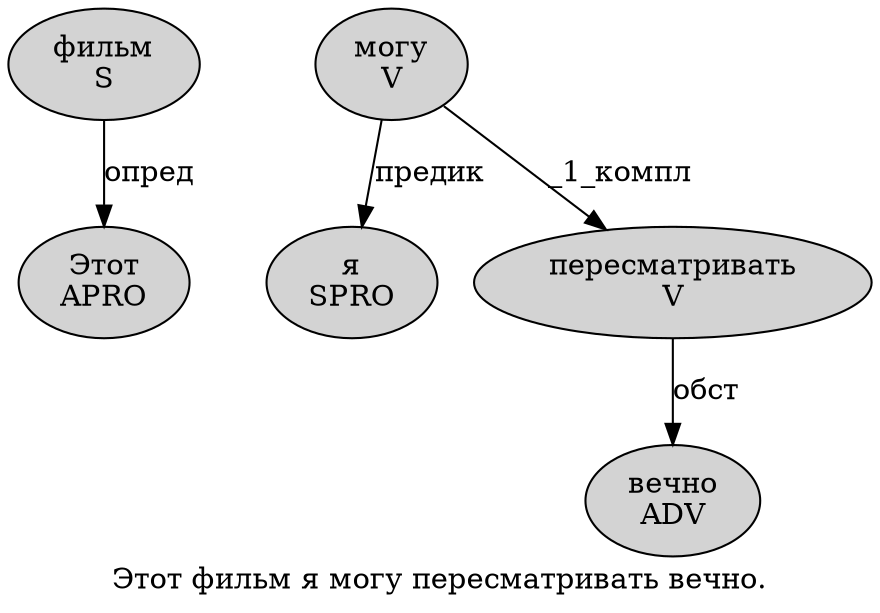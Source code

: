 digraph SENTENCE_514 {
	graph [label="Этот фильм я могу пересматривать вечно."]
	node [style=filled]
		0 [label="Этот
APRO" color="" fillcolor=lightgray penwidth=1 shape=ellipse]
		1 [label="фильм
S" color="" fillcolor=lightgray penwidth=1 shape=ellipse]
		2 [label="я
SPRO" color="" fillcolor=lightgray penwidth=1 shape=ellipse]
		3 [label="могу
V" color="" fillcolor=lightgray penwidth=1 shape=ellipse]
		4 [label="пересматривать
V" color="" fillcolor=lightgray penwidth=1 shape=ellipse]
		5 [label="вечно
ADV" color="" fillcolor=lightgray penwidth=1 shape=ellipse]
			3 -> 2 [label="предик"]
			3 -> 4 [label="_1_компл"]
			1 -> 0 [label="опред"]
			4 -> 5 [label="обст"]
}
